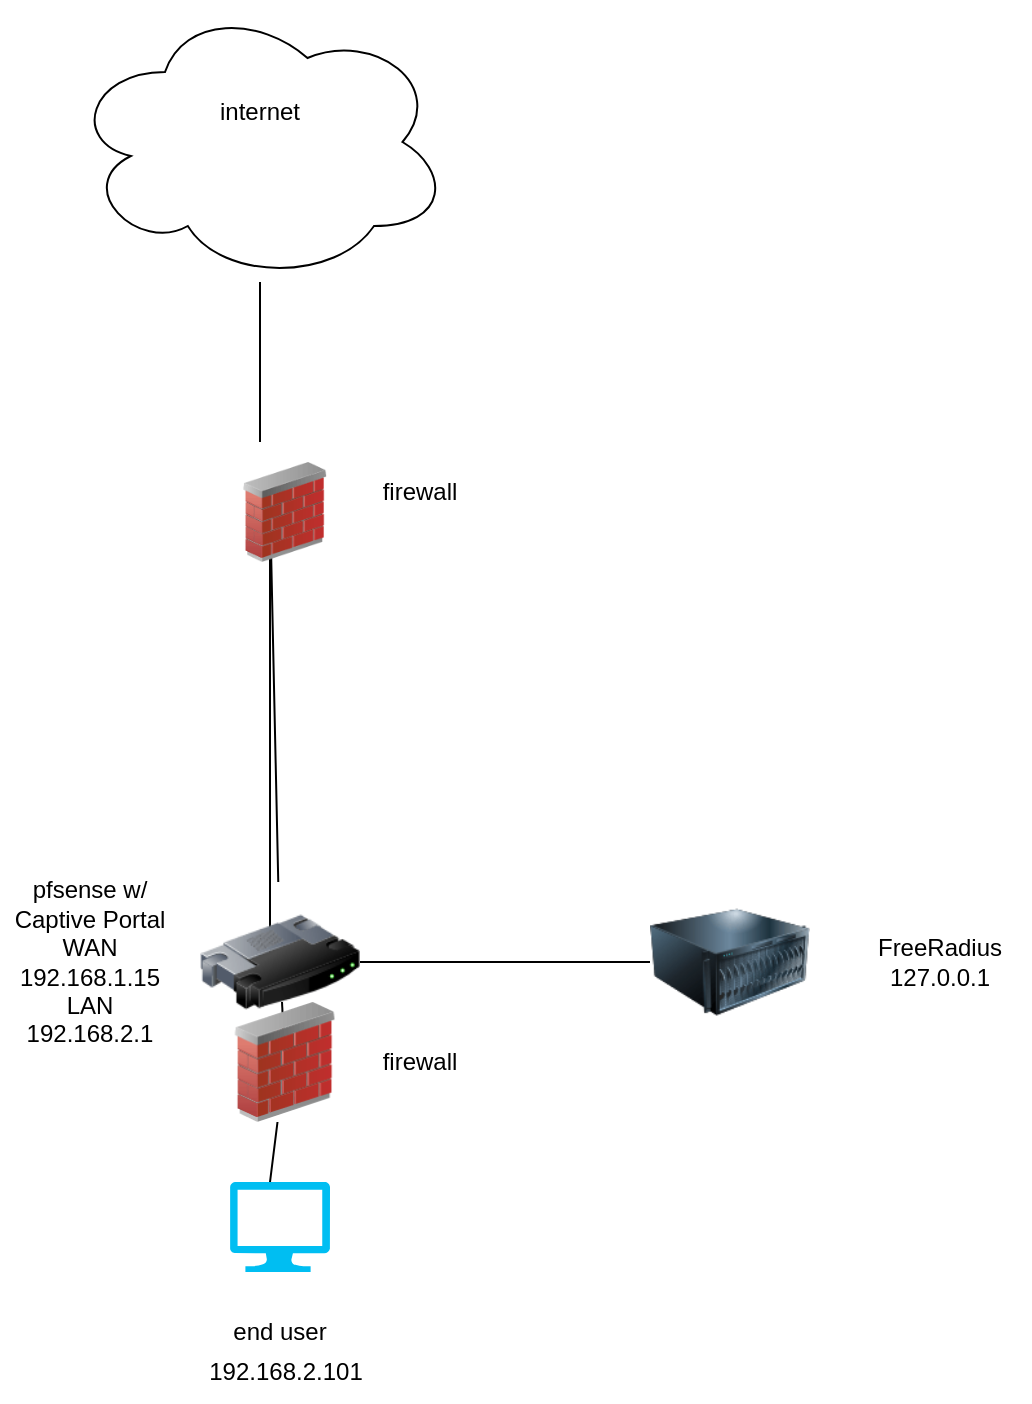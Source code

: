 <mxfile>
    <diagram id="LAKeiDsTI_qb8L2MT1-X" name="Page-1">
        <mxGraphModel dx="1387" dy="756" grid="1" gridSize="10" guides="1" tooltips="1" connect="1" arrows="1" fold="1" page="1" pageScale="1" pageWidth="850" pageHeight="1100" math="0" shadow="0">
            <root>
                <mxCell id="0"/>
                <mxCell id="1" parent="0"/>
                <mxCell id="2" value="" style="ellipse;shape=cloud;whiteSpace=wrap;html=1;" vertex="1" parent="1">
                    <mxGeometry x="280" y="40" width="190" height="140" as="geometry"/>
                </mxCell>
                <mxCell id="3" value="" style="endArrow=none;html=1;" edge="1" parent="1" target="2">
                    <mxGeometry width="50" height="50" relative="1" as="geometry">
                        <mxPoint x="375" y="260" as="sourcePoint"/>
                        <mxPoint x="450" y="210" as="targetPoint"/>
                    </mxGeometry>
                </mxCell>
                <mxCell id="5" value="" style="endArrow=none;html=1;startArrow=none;" edge="1" parent="1" source="4">
                    <mxGeometry width="50" height="50" relative="1" as="geometry">
                        <mxPoint x="380" y="630" as="sourcePoint"/>
                        <mxPoint x="380" y="520" as="targetPoint"/>
                        <Array as="points">
                            <mxPoint x="380" y="290"/>
                            <mxPoint x="380" y="530"/>
                        </Array>
                    </mxGeometry>
                </mxCell>
                <mxCell id="6" value="" style="endArrow=none;html=1;startArrow=none;" edge="1" parent="1" source="16" target="4">
                    <mxGeometry width="50" height="50" relative="1" as="geometry">
                        <mxPoint x="380" y="630" as="sourcePoint"/>
                        <mxPoint x="380" y="520" as="targetPoint"/>
                        <Array as="points"/>
                    </mxGeometry>
                </mxCell>
                <mxCell id="4" value="" style="image;html=1;image=img/lib/clip_art/networking/Router_128x128.png" vertex="1" parent="1">
                    <mxGeometry x="345" y="480" width="80" height="80" as="geometry"/>
                </mxCell>
                <mxCell id="7" value="" style="image;html=1;image=img/lib/clip_art/networking/Firewall_02_128x128.png" vertex="1" parent="1">
                    <mxGeometry x="360" y="270" width="55" height="50" as="geometry"/>
                </mxCell>
                <mxCell id="8" value="pfsense w/ Captive Portal&lt;br&gt;WAN&lt;br&gt;192.168.1.15&lt;br&gt;LAN&lt;br&gt;192.168.2.1&lt;br&gt;" style="text;html=1;strokeColor=none;fillColor=none;align=center;verticalAlign=middle;whiteSpace=wrap;rounded=0;" vertex="1" parent="1">
                    <mxGeometry x="245" y="485" width="90" height="70" as="geometry"/>
                </mxCell>
                <mxCell id="9" value="" style="image;html=1;image=img/lib/clip_art/computers/Server_128x128.png" vertex="1" parent="1">
                    <mxGeometry x="570" y="480" width="80" height="80" as="geometry"/>
                </mxCell>
                <mxCell id="10" value="FreeRadius&lt;br&gt;127.0.0.1" style="text;html=1;strokeColor=none;fillColor=none;align=center;verticalAlign=middle;whiteSpace=wrap;rounded=0;" vertex="1" parent="1">
                    <mxGeometry x="670" y="490" width="90" height="60" as="geometry"/>
                </mxCell>
                <mxCell id="11" value="" style="verticalLabelPosition=bottom;html=1;verticalAlign=top;align=center;strokeColor=none;fillColor=#00BEF2;shape=mxgraph.azure.computer;pointerEvents=1;" vertex="1" parent="1">
                    <mxGeometry x="360" y="630" width="50" height="45" as="geometry"/>
                </mxCell>
                <mxCell id="12" value="end user" style="text;html=1;strokeColor=none;fillColor=none;align=center;verticalAlign=middle;whiteSpace=wrap;rounded=0;" vertex="1" parent="1">
                    <mxGeometry x="355" y="690" width="60" height="30" as="geometry"/>
                </mxCell>
                <mxCell id="13" value="internet" style="text;html=1;strokeColor=none;fillColor=none;align=center;verticalAlign=middle;whiteSpace=wrap;rounded=0;" vertex="1" parent="1">
                    <mxGeometry x="345" y="80" width="60" height="30" as="geometry"/>
                </mxCell>
                <mxCell id="14" value="" style="endArrow=none;html=1;" edge="1" parent="1" source="4" target="9">
                    <mxGeometry width="50" height="50" relative="1" as="geometry">
                        <mxPoint x="400" y="430" as="sourcePoint"/>
                        <mxPoint x="450" y="380" as="targetPoint"/>
                        <Array as="points"/>
                    </mxGeometry>
                </mxCell>
                <mxCell id="15" value="firewall" style="text;html=1;strokeColor=none;fillColor=none;align=center;verticalAlign=middle;whiteSpace=wrap;rounded=0;" vertex="1" parent="1">
                    <mxGeometry x="425" y="270" width="60" height="30" as="geometry"/>
                </mxCell>
                <mxCell id="17" value="" style="endArrow=none;html=1;" edge="1" parent="1" target="16">
                    <mxGeometry width="50" height="50" relative="1" as="geometry">
                        <mxPoint x="380" y="630" as="sourcePoint"/>
                        <mxPoint x="383.182" y="560" as="targetPoint"/>
                        <Array as="points"/>
                    </mxGeometry>
                </mxCell>
                <mxCell id="16" value="" style="image;html=1;image=img/lib/clip_art/networking/Firewall_02_128x128.png" vertex="1" parent="1">
                    <mxGeometry x="357.5" y="540" width="60" height="60" as="geometry"/>
                </mxCell>
                <mxCell id="18" value="192.168.2.101" style="text;html=1;strokeColor=none;fillColor=none;align=center;verticalAlign=middle;whiteSpace=wrap;rounded=0;" vertex="1" parent="1">
                    <mxGeometry x="357.5" y="710" width="60" height="30" as="geometry"/>
                </mxCell>
                <mxCell id="19" value="firewall" style="text;html=1;strokeColor=none;fillColor=none;align=center;verticalAlign=middle;whiteSpace=wrap;rounded=0;" vertex="1" parent="1">
                    <mxGeometry x="425" y="555" width="60" height="30" as="geometry"/>
                </mxCell>
            </root>
        </mxGraphModel>
    </diagram>
</mxfile>